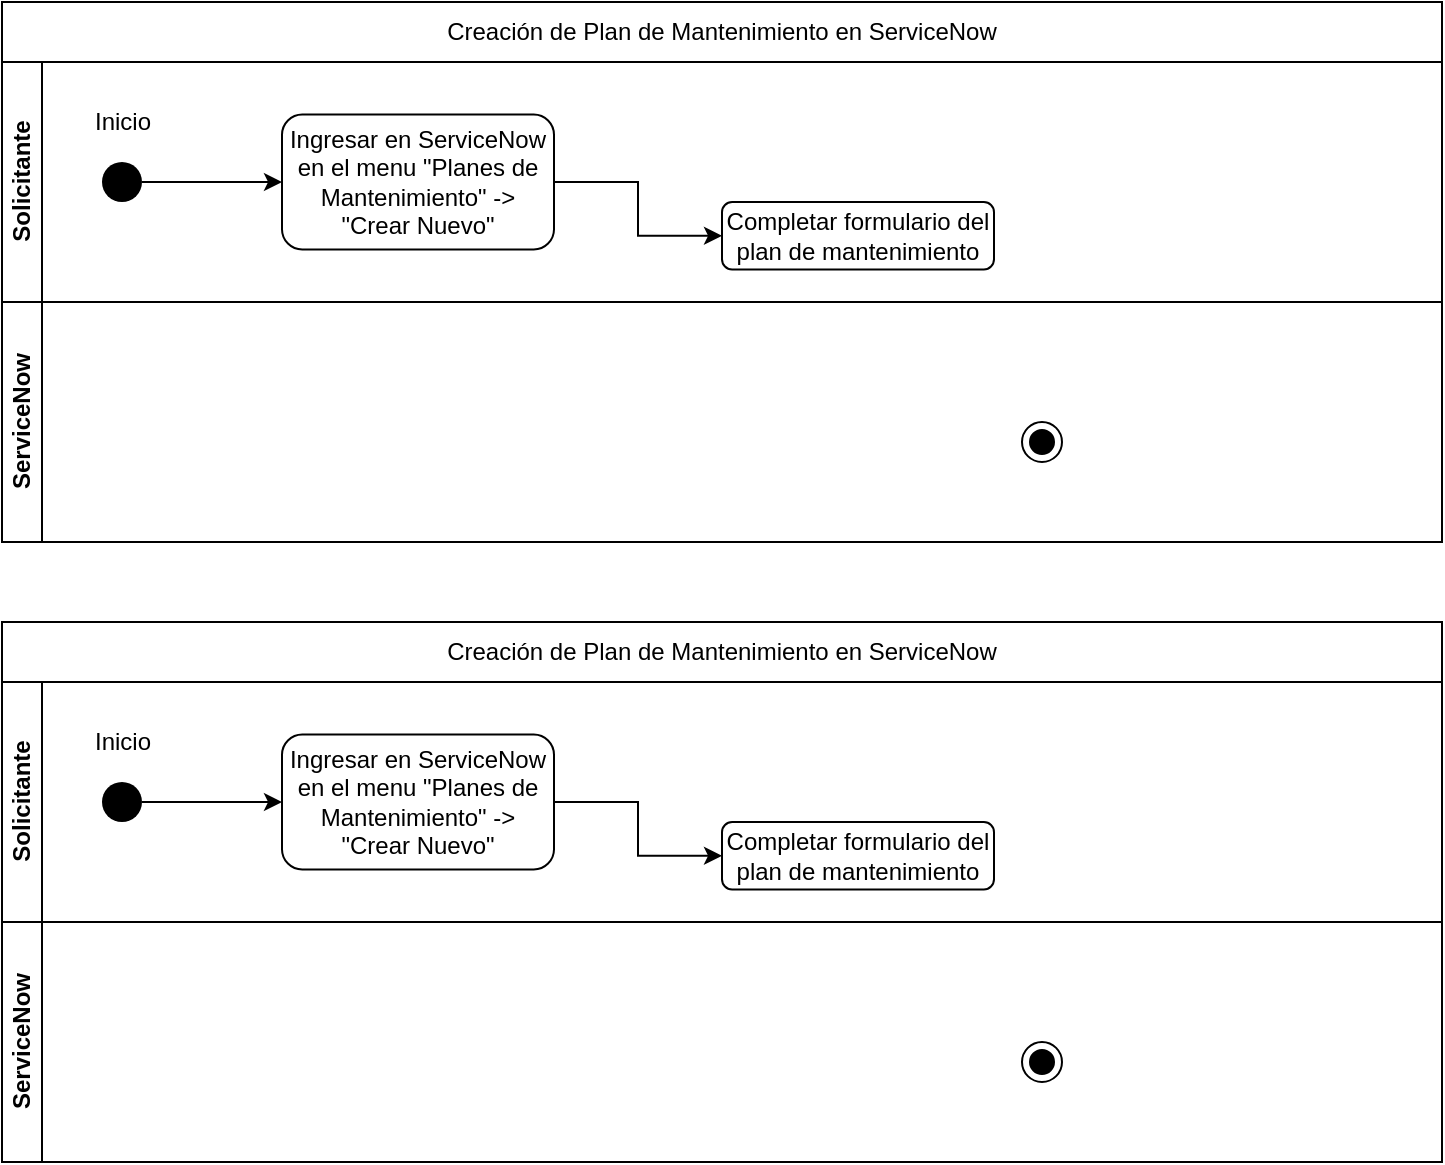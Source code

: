 <mxfile version="14.9.4" type="github"><diagram id="prtHgNgQTEPvFCAcTncT" name="Page-1"><mxGraphModel dx="868" dy="393" grid="1" gridSize="10" guides="1" tooltips="1" connect="1" arrows="1" fold="1" page="1" pageScale="1" pageWidth="827" pageHeight="1169" math="0" shadow="0"><root><mxCell id="0"/><mxCell id="1" parent="0"/><mxCell id="dNxyNK7c78bLwvsdeMH5-20" value="Solicitante" style="swimlane;html=1;startSize=20;horizontal=0;" parent="1" vertex="1"><mxGeometry x="240" y="150" width="720" height="120" as="geometry"/></mxCell><mxCell id="dNxyNK7c78bLwvsdeMH5-25" value="" style="edgeStyle=orthogonalEdgeStyle;rounded=0;orthogonalLoop=1;jettySize=auto;html=1;" parent="dNxyNK7c78bLwvsdeMH5-20" target="dNxyNK7c78bLwvsdeMH5-24" edge="1"><mxGeometry relative="1" as="geometry"><mxPoint x="80" y="60" as="sourcePoint"/></mxGeometry></mxCell><mxCell id="IXxCiKqhNUlXKkmC0ad7-8" style="edgeStyle=orthogonalEdgeStyle;rounded=0;orthogonalLoop=1;jettySize=auto;html=1;entryX=0;entryY=0.5;entryDx=0;entryDy=0;" edge="1" parent="dNxyNK7c78bLwvsdeMH5-20" source="IXxCiKqhNUlXKkmC0ad7-2" target="IXxCiKqhNUlXKkmC0ad7-7"><mxGeometry relative="1" as="geometry"/></mxCell><mxCell id="IXxCiKqhNUlXKkmC0ad7-2" value="" style="ellipse;fillColor=#000000;strokeColor=none;" vertex="1" parent="dNxyNK7c78bLwvsdeMH5-20"><mxGeometry x="50" y="50" width="20" height="20" as="geometry"/></mxCell><mxCell id="IXxCiKqhNUlXKkmC0ad7-5" value="Inicio" style="text;html=1;align=center;verticalAlign=middle;resizable=0;points=[];autosize=1;strokeColor=none;" vertex="1" parent="dNxyNK7c78bLwvsdeMH5-20"><mxGeometry x="40" y="20" width="40" height="20" as="geometry"/></mxCell><mxCell id="IXxCiKqhNUlXKkmC0ad7-10" style="edgeStyle=orthogonalEdgeStyle;rounded=0;orthogonalLoop=1;jettySize=auto;html=1;entryX=0;entryY=0.5;entryDx=0;entryDy=0;" edge="1" parent="dNxyNK7c78bLwvsdeMH5-20" source="IXxCiKqhNUlXKkmC0ad7-7" target="IXxCiKqhNUlXKkmC0ad7-9"><mxGeometry relative="1" as="geometry"/></mxCell><mxCell id="IXxCiKqhNUlXKkmC0ad7-7" value="&lt;font style=&quot;font-size: 12px&quot;&gt;Ingresar en ServiceNow en el menu &quot;Planes de Mantenimiento&quot; -&amp;gt; &quot;Crear Nuevo&quot;&lt;/font&gt;" style="rounded=1;whiteSpace=wrap;html=1;" vertex="1" parent="dNxyNK7c78bLwvsdeMH5-20"><mxGeometry x="140" y="26.25" width="136" height="67.5" as="geometry"/></mxCell><mxCell id="IXxCiKqhNUlXKkmC0ad7-9" value="&lt;font style=&quot;font-size: 12px&quot;&gt;Completar formulario del plan de mantenimiento&lt;/font&gt;" style="rounded=1;whiteSpace=wrap;html=1;" vertex="1" parent="dNxyNK7c78bLwvsdeMH5-20"><mxGeometry x="360" y="70" width="136" height="33.75" as="geometry"/></mxCell><mxCell id="dNxyNK7c78bLwvsdeMH5-21" value="ServiceNow" style="swimlane;html=1;startSize=20;horizontal=0;" parent="1" vertex="1"><mxGeometry x="240" y="270" width="720" height="120" as="geometry"/></mxCell><mxCell id="IXxCiKqhNUlXKkmC0ad7-1" value="" style="ellipse;html=1;shape=endState;fillColor=#000000;strokeColor=#000000;" vertex="1" parent="dNxyNK7c78bLwvsdeMH5-21"><mxGeometry x="510" y="60" width="20" height="20" as="geometry"/></mxCell><mxCell id="IXxCiKqhNUlXKkmC0ad7-4" value="Creación de Plan de Mantenimiento en ServiceNow" style="rounded=0;whiteSpace=wrap;html=1;" vertex="1" parent="1"><mxGeometry x="240" y="120" width="720" height="30" as="geometry"/></mxCell><mxCell id="IXxCiKqhNUlXKkmC0ad7-11" value="Solicitante" style="swimlane;html=1;startSize=20;horizontal=0;" vertex="1" parent="1"><mxGeometry x="240" y="460" width="720" height="120" as="geometry"/></mxCell><mxCell id="IXxCiKqhNUlXKkmC0ad7-12" value="" style="edgeStyle=orthogonalEdgeStyle;rounded=0;orthogonalLoop=1;jettySize=auto;html=1;" edge="1" parent="IXxCiKqhNUlXKkmC0ad7-11"><mxGeometry relative="1" as="geometry"><mxPoint x="80" y="60" as="sourcePoint"/></mxGeometry></mxCell><mxCell id="IXxCiKqhNUlXKkmC0ad7-13" style="edgeStyle=orthogonalEdgeStyle;rounded=0;orthogonalLoop=1;jettySize=auto;html=1;entryX=0;entryY=0.5;entryDx=0;entryDy=0;" edge="1" parent="IXxCiKqhNUlXKkmC0ad7-11" source="IXxCiKqhNUlXKkmC0ad7-14" target="IXxCiKqhNUlXKkmC0ad7-17"><mxGeometry relative="1" as="geometry"/></mxCell><mxCell id="IXxCiKqhNUlXKkmC0ad7-14" value="" style="ellipse;fillColor=#000000;strokeColor=none;" vertex="1" parent="IXxCiKqhNUlXKkmC0ad7-11"><mxGeometry x="50" y="50" width="20" height="20" as="geometry"/></mxCell><mxCell id="IXxCiKqhNUlXKkmC0ad7-15" value="Inicio" style="text;html=1;align=center;verticalAlign=middle;resizable=0;points=[];autosize=1;strokeColor=none;" vertex="1" parent="IXxCiKqhNUlXKkmC0ad7-11"><mxGeometry x="40" y="20" width="40" height="20" as="geometry"/></mxCell><mxCell id="IXxCiKqhNUlXKkmC0ad7-16" style="edgeStyle=orthogonalEdgeStyle;rounded=0;orthogonalLoop=1;jettySize=auto;html=1;entryX=0;entryY=0.5;entryDx=0;entryDy=0;" edge="1" parent="IXxCiKqhNUlXKkmC0ad7-11" source="IXxCiKqhNUlXKkmC0ad7-17" target="IXxCiKqhNUlXKkmC0ad7-18"><mxGeometry relative="1" as="geometry"/></mxCell><mxCell id="IXxCiKqhNUlXKkmC0ad7-17" value="&lt;font style=&quot;font-size: 12px&quot;&gt;Ingresar en ServiceNow en el menu &quot;Planes de Mantenimiento&quot; -&amp;gt; &quot;Crear Nuevo&quot;&lt;/font&gt;" style="rounded=1;whiteSpace=wrap;html=1;" vertex="1" parent="IXxCiKqhNUlXKkmC0ad7-11"><mxGeometry x="140" y="26.25" width="136" height="67.5" as="geometry"/></mxCell><mxCell id="IXxCiKqhNUlXKkmC0ad7-18" value="&lt;font style=&quot;font-size: 12px&quot;&gt;Completar formulario del plan de mantenimiento&lt;/font&gt;" style="rounded=1;whiteSpace=wrap;html=1;" vertex="1" parent="IXxCiKqhNUlXKkmC0ad7-11"><mxGeometry x="360" y="70" width="136" height="33.75" as="geometry"/></mxCell><mxCell id="IXxCiKqhNUlXKkmC0ad7-19" value="ServiceNow" style="swimlane;html=1;startSize=20;horizontal=0;" vertex="1" parent="1"><mxGeometry x="240" y="580" width="720" height="120" as="geometry"/></mxCell><mxCell id="IXxCiKqhNUlXKkmC0ad7-20" value="" style="ellipse;html=1;shape=endState;fillColor=#000000;strokeColor=#000000;" vertex="1" parent="IXxCiKqhNUlXKkmC0ad7-19"><mxGeometry x="510" y="60" width="20" height="20" as="geometry"/></mxCell><mxCell id="IXxCiKqhNUlXKkmC0ad7-21" value="Creación de Plan de Mantenimiento en ServiceNow" style="rounded=0;whiteSpace=wrap;html=1;" vertex="1" parent="1"><mxGeometry x="240" y="430" width="720" height="30" as="geometry"/></mxCell></root></mxGraphModel></diagram></mxfile>